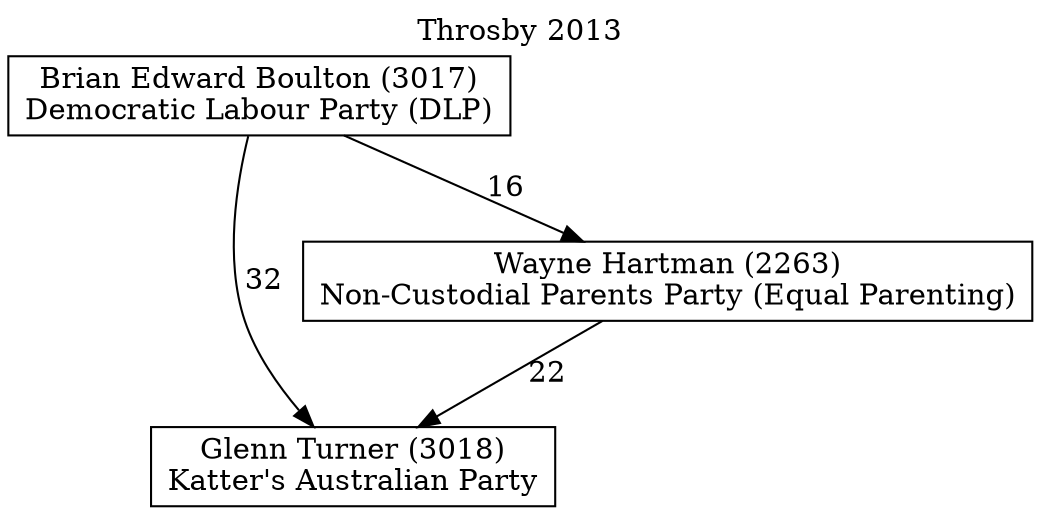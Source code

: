 // House preference flow
digraph "Glenn Turner (3018)_Throsby_2013" {
	graph [label="Throsby 2013" labelloc=t mclimit=10]
	node [shape=box]
	"Glenn Turner (3018)" [label="Glenn Turner (3018)
Katter's Australian Party"]
	"Wayne Hartman (2263)" [label="Wayne Hartman (2263)
Non-Custodial Parents Party (Equal Parenting)"]
	"Brian Edward Boulton (3017)" [label="Brian Edward Boulton (3017)
Democratic Labour Party (DLP)"]
	"Wayne Hartman (2263)" -> "Glenn Turner (3018)" [label=22]
	"Brian Edward Boulton (3017)" -> "Wayne Hartman (2263)" [label=16]
	"Brian Edward Boulton (3017)" -> "Glenn Turner (3018)" [label=32]
}
